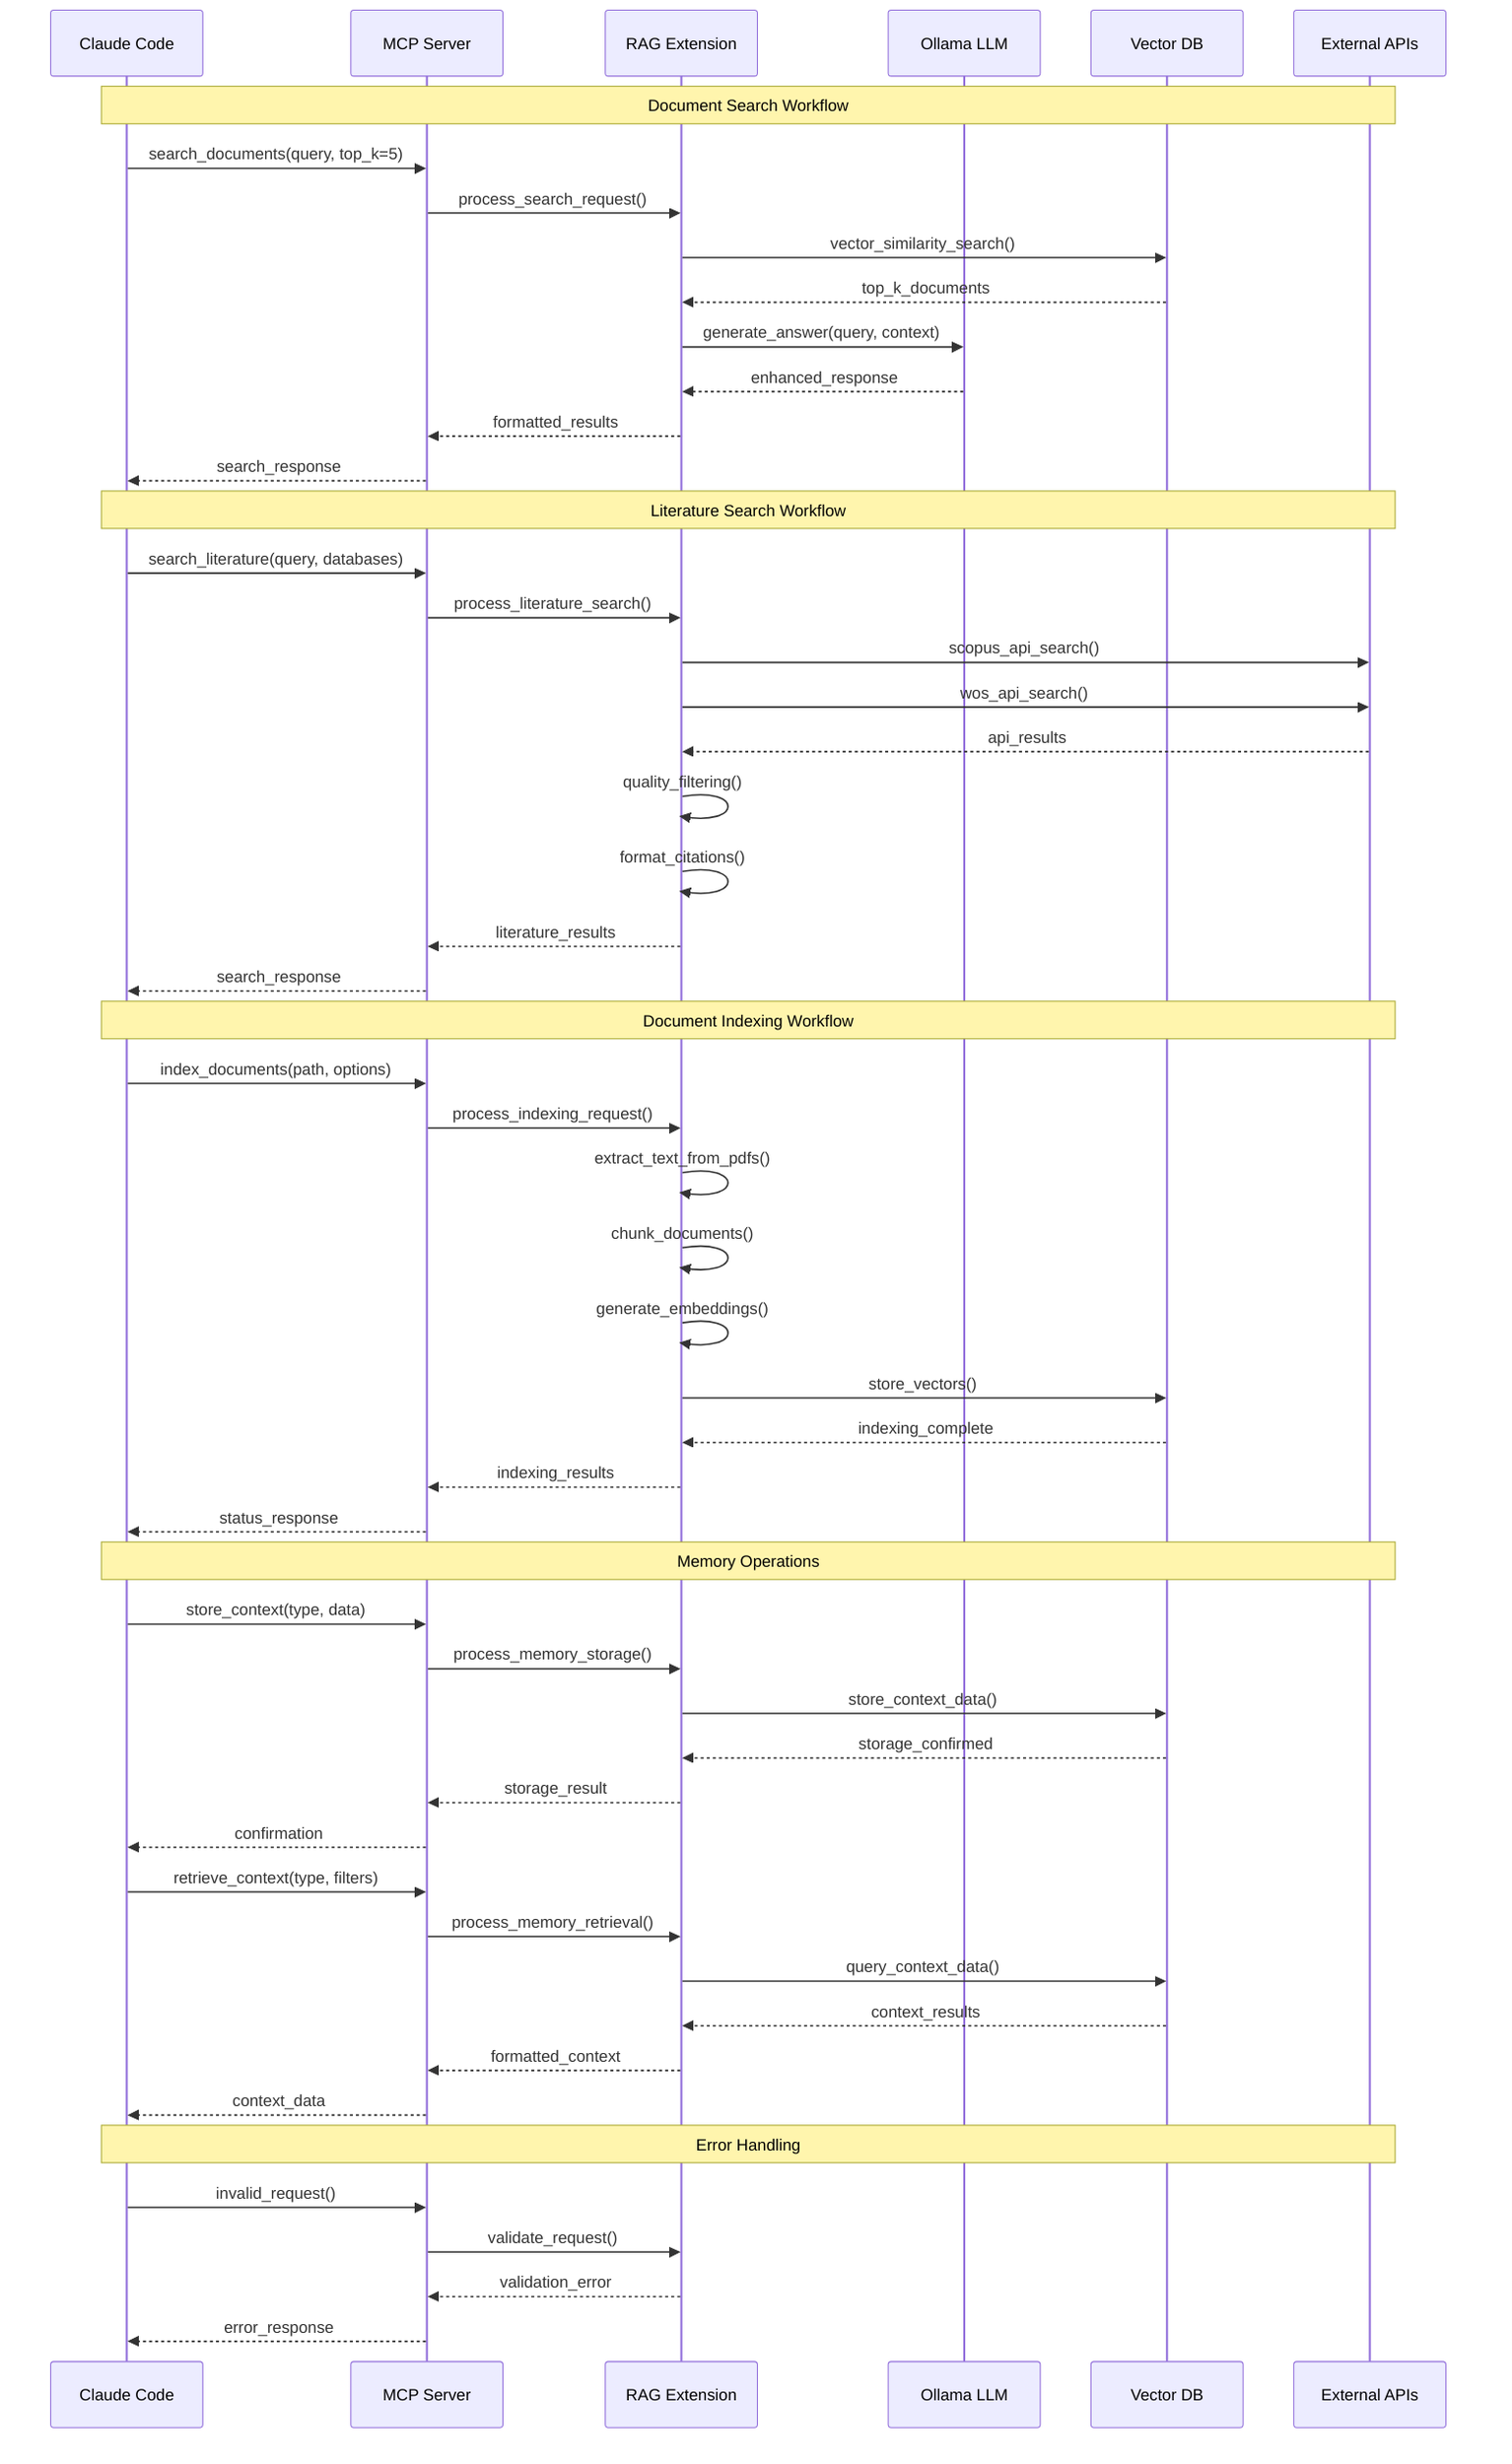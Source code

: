 sequenceDiagram
    participant CC as Claude Code
    participant MCP as MCP Server
    participant RAG as RAG Extension
    participant LLM as Ollama LLM
    participant DB as Vector DB
    participant EXT as External APIs
    
    Note over CC, EXT: Document Search Workflow
    
    CC->>MCP: search_documents(query, top_k=5)
    MCP->>RAG: process_search_request()
    RAG->>DB: vector_similarity_search()
    DB-->>RAG: top_k_documents
    RAG->>LLM: generate_answer(query, context)
    LLM-->>RAG: enhanced_response
    RAG-->>MCP: formatted_results
    MCP-->>CC: search_response
    
    Note over CC, EXT: Literature Search Workflow
    
    CC->>MCP: search_literature(query, databases)
    MCP->>RAG: process_literature_search()
    RAG->>EXT: scopus_api_search()
    RAG->>EXT: wos_api_search()
    EXT-->>RAG: api_results
    RAG->>RAG: quality_filtering()
    RAG->>RAG: format_citations()
    RAG-->>MCP: literature_results
    MCP-->>CC: search_response
    
    Note over CC, EXT: Document Indexing Workflow
    
    CC->>MCP: index_documents(path, options)
    MCP->>RAG: process_indexing_request()
    RAG->>RAG: extract_text_from_pdfs()
    RAG->>RAG: chunk_documents()
    RAG->>RAG: generate_embeddings()
    RAG->>DB: store_vectors()
    DB-->>RAG: indexing_complete
    RAG-->>MCP: indexing_results
    MCP-->>CC: status_response
    
    Note over CC, EXT: Memory Operations
    
    CC->>MCP: store_context(type, data)
    MCP->>RAG: process_memory_storage()
    RAG->>DB: store_context_data()
    DB-->>RAG: storage_confirmed
    RAG-->>MCP: storage_result
    MCP-->>CC: confirmation
    
    CC->>MCP: retrieve_context(type, filters)
    MCP->>RAG: process_memory_retrieval()
    RAG->>DB: query_context_data()
    DB-->>RAG: context_results
    RAG-->>MCP: formatted_context
    MCP-->>CC: context_data
    
    Note over CC, EXT: Error Handling
    
    CC->>MCP: invalid_request()
    MCP->>RAG: validate_request()
    RAG-->>MCP: validation_error
    MCP-->>CC: error_response